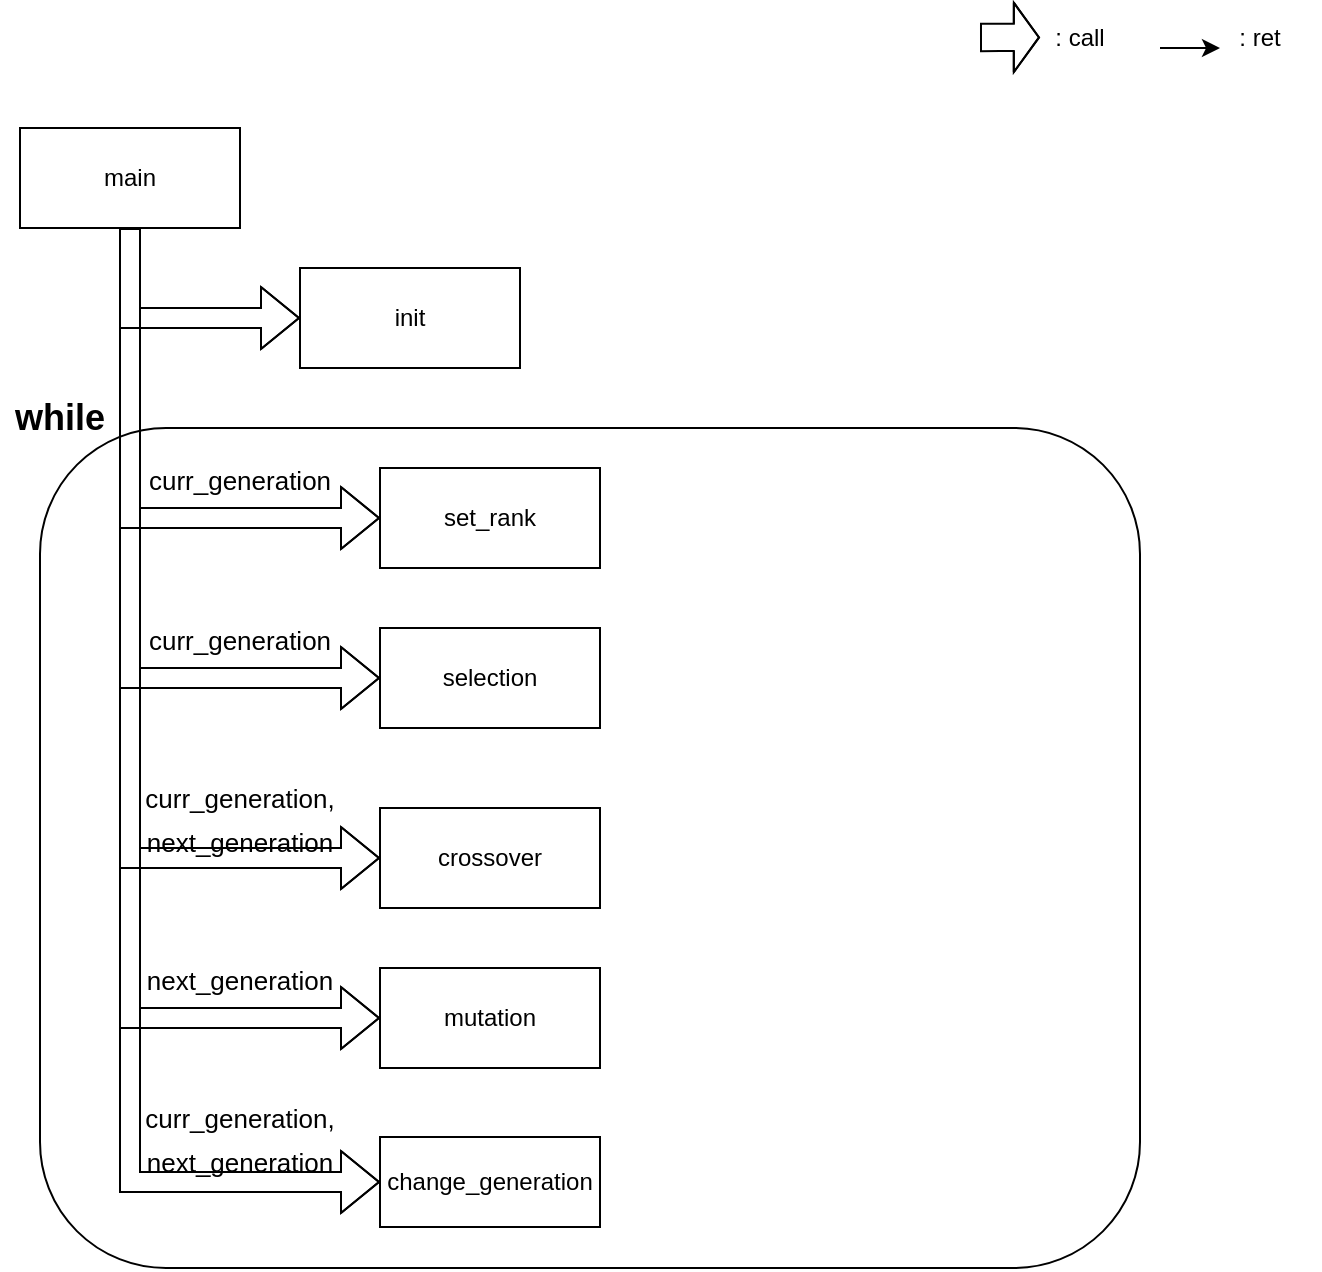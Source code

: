 <mxfile version="15.4.1" type="github">
  <diagram id="n3VAPkxUS_edvvYKPWDh" name="Page-1">
    <mxGraphModel dx="1422" dy="794" grid="1" gridSize="10" guides="1" tooltips="1" connect="1" arrows="1" fold="1" page="1" pageScale="1" pageWidth="827" pageHeight="1169" math="0" shadow="0">
      <root>
        <mxCell id="0" />
        <mxCell id="1" parent="0" />
        <mxCell id="bHY3L9cFRCKoDdG2flHM-1" value="" style="shape=flexArrow;endArrow=classic;html=1;rounded=0;strokeWidth=1;edgeStyle=orthogonalEdgeStyle;width=13.714;endSize=3.863;" parent="1" edge="1">
          <mxGeometry width="50" height="50" relative="1" as="geometry">
            <mxPoint x="620" y="34.71" as="sourcePoint" />
            <mxPoint x="650" y="34.71" as="targetPoint" />
            <Array as="points">
              <mxPoint x="630" y="35" />
              <mxPoint x="630" y="35" />
            </Array>
          </mxGeometry>
        </mxCell>
        <mxCell id="bHY3L9cFRCKoDdG2flHM-2" value=": call" style="text;html=1;strokeColor=none;fillColor=none;align=center;verticalAlign=middle;whiteSpace=wrap;rounded=0;" parent="1" vertex="1">
          <mxGeometry x="640" y="20" width="60" height="30" as="geometry" />
        </mxCell>
        <mxCell id="bHY3L9cFRCKoDdG2flHM-3" value="" style="endArrow=classic;html=1;rounded=0;strokeWidth=1;edgeStyle=orthogonalEdgeStyle;" parent="1" edge="1">
          <mxGeometry width="50" height="50" relative="1" as="geometry">
            <mxPoint x="710" y="40" as="sourcePoint" />
            <mxPoint x="740" y="40" as="targetPoint" />
          </mxGeometry>
        </mxCell>
        <mxCell id="bHY3L9cFRCKoDdG2flHM-4" value=": ret" style="text;html=1;strokeColor=none;fillColor=none;align=center;verticalAlign=middle;whiteSpace=wrap;rounded=0;" parent="1" vertex="1">
          <mxGeometry x="730" y="20" width="60" height="30" as="geometry" />
        </mxCell>
        <mxCell id="bHY3L9cFRCKoDdG2flHM-7" style="edgeStyle=orthogonalEdgeStyle;rounded=0;orthogonalLoop=1;jettySize=auto;html=1;entryX=0;entryY=0.5;entryDx=0;entryDy=0;shape=flexArrow;exitX=0.5;exitY=1;exitDx=0;exitDy=0;" parent="1" source="bHY3L9cFRCKoDdG2flHM-5" target="bHY3L9cFRCKoDdG2flHM-6" edge="1">
          <mxGeometry relative="1" as="geometry">
            <mxPoint x="195" y="140" as="sourcePoint" />
          </mxGeometry>
        </mxCell>
        <mxCell id="bHY3L9cFRCKoDdG2flHM-17" style="edgeStyle=orthogonalEdgeStyle;shape=flexArrow;rounded=0;orthogonalLoop=1;jettySize=auto;html=1;entryX=0;entryY=0.5;entryDx=0;entryDy=0;exitX=0.5;exitY=1;exitDx=0;exitDy=0;" parent="1" source="bHY3L9cFRCKoDdG2flHM-5" target="bHY3L9cFRCKoDdG2flHM-13" edge="1">
          <mxGeometry relative="1" as="geometry" />
        </mxCell>
        <mxCell id="bHY3L9cFRCKoDdG2flHM-18" style="edgeStyle=orthogonalEdgeStyle;shape=flexArrow;rounded=0;orthogonalLoop=1;jettySize=auto;html=1;exitX=0.5;exitY=1;exitDx=0;exitDy=0;entryX=0;entryY=0.5;entryDx=0;entryDy=0;" parent="1" source="bHY3L9cFRCKoDdG2flHM-5" target="bHY3L9cFRCKoDdG2flHM-14" edge="1">
          <mxGeometry relative="1" as="geometry" />
        </mxCell>
        <mxCell id="bHY3L9cFRCKoDdG2flHM-19" style="edgeStyle=orthogonalEdgeStyle;shape=flexArrow;rounded=0;orthogonalLoop=1;jettySize=auto;html=1;entryX=0;entryY=0.5;entryDx=0;entryDy=0;exitX=0.5;exitY=1;exitDx=0;exitDy=0;" parent="1" source="bHY3L9cFRCKoDdG2flHM-5" target="bHY3L9cFRCKoDdG2flHM-15" edge="1">
          <mxGeometry relative="1" as="geometry" />
        </mxCell>
        <mxCell id="bHY3L9cFRCKoDdG2flHM-20" style="edgeStyle=orthogonalEdgeStyle;shape=flexArrow;rounded=0;orthogonalLoop=1;jettySize=auto;html=1;exitX=0.5;exitY=1;exitDx=0;exitDy=0;entryX=0;entryY=0.5;entryDx=0;entryDy=0;" parent="1" source="bHY3L9cFRCKoDdG2flHM-5" target="bHY3L9cFRCKoDdG2flHM-16" edge="1">
          <mxGeometry relative="1" as="geometry" />
        </mxCell>
        <mxCell id="EVrD3dd94230WPvrSxTt-2" style="edgeStyle=orthogonalEdgeStyle;rounded=0;orthogonalLoop=1;jettySize=auto;html=1;exitX=0.5;exitY=1;exitDx=0;exitDy=0;entryX=0;entryY=0.5;entryDx=0;entryDy=0;shape=flexArrow;" edge="1" parent="1" source="bHY3L9cFRCKoDdG2flHM-5" target="EVrD3dd94230WPvrSxTt-1">
          <mxGeometry relative="1" as="geometry" />
        </mxCell>
        <mxCell id="bHY3L9cFRCKoDdG2flHM-5" value="main" style="rounded=0;whiteSpace=wrap;html=1;" parent="1" vertex="1">
          <mxGeometry x="140" y="80" width="110" height="50" as="geometry" />
        </mxCell>
        <mxCell id="bHY3L9cFRCKoDdG2flHM-6" value="init" style="rounded=0;whiteSpace=wrap;html=1;" parent="1" vertex="1">
          <mxGeometry x="280" y="150" width="110" height="50" as="geometry" />
        </mxCell>
        <mxCell id="bHY3L9cFRCKoDdG2flHM-12" value="" style="rounded=1;whiteSpace=wrap;html=1;fillColor=none;strokeColor=default;shadow=0;sketch=0;glass=1;" parent="1" vertex="1">
          <mxGeometry x="150" y="230" width="550" height="420" as="geometry" />
        </mxCell>
        <mxCell id="bHY3L9cFRCKoDdG2flHM-13" value="set_rank" style="rounded=0;whiteSpace=wrap;html=1;" parent="1" vertex="1">
          <mxGeometry x="320" y="250" width="110" height="50" as="geometry" />
        </mxCell>
        <mxCell id="bHY3L9cFRCKoDdG2flHM-14" value="selection&lt;span style=&quot;color: rgba(0 , 0 , 0 , 0) ; font-family: monospace ; font-size: 0px&quot;&gt;%3CmxGraphModel%3E%3Croot%3E%3CmxCell%20id%3D%220%22%2F%3E%3CmxCell%20id%3D%221%22%20parent%3D%220%22%2F%3E%3CmxCell%20id%3D%222%22%20value%3D%22set_rank%22%20style%3D%22rounded%3D0%3BwhiteSpace%3Dwrap%3Bhtml%3D1%3B%22%20vertex%3D%221%22%20parent%3D%221%22%3E%3CmxGeometry%20x%3D%22280%22%20y%3D%22250%22%20width%3D%22110%22%20height%3D%2250%22%20as%3D%22geometry%22%2F%3E%3C%2FmxCell%3E%3C%2Froot%3E%3C%2FmxGraphModel%3E&lt;/span&gt;" style="rounded=0;whiteSpace=wrap;html=1;" parent="1" vertex="1">
          <mxGeometry x="320" y="330" width="110" height="50" as="geometry" />
        </mxCell>
        <mxCell id="bHY3L9cFRCKoDdG2flHM-15" value="crossover" style="rounded=0;whiteSpace=wrap;html=1;" parent="1" vertex="1">
          <mxGeometry x="320" y="420" width="110" height="50" as="geometry" />
        </mxCell>
        <mxCell id="bHY3L9cFRCKoDdG2flHM-16" value="mutation" style="rounded=0;whiteSpace=wrap;html=1;" parent="1" vertex="1">
          <mxGeometry x="320" y="500" width="110" height="50" as="geometry" />
        </mxCell>
        <mxCell id="bHY3L9cFRCKoDdG2flHM-21" value="&lt;b&gt;&lt;font style=&quot;font-size: 18px&quot;&gt;while&lt;/font&gt;&lt;/b&gt;" style="text;html=1;strokeColor=none;fillColor=none;align=center;verticalAlign=middle;whiteSpace=wrap;rounded=0;shadow=0;glass=1;sketch=0;" parent="1" vertex="1">
          <mxGeometry x="130" y="210" width="60" height="30" as="geometry" />
        </mxCell>
        <mxCell id="bHY3L9cFRCKoDdG2flHM-22" value="&lt;font style=&quot;font-size: 13px&quot;&gt;curr_generation&lt;/font&gt;" style="text;html=1;strokeColor=none;fillColor=none;align=center;verticalAlign=middle;whiteSpace=wrap;rounded=0;shadow=0;glass=1;sketch=0;fontSize=18;" parent="1" vertex="1">
          <mxGeometry x="190" y="240" width="120" height="30" as="geometry" />
        </mxCell>
        <mxCell id="EVrD3dd94230WPvrSxTt-1" value="change_generation" style="rounded=0;whiteSpace=wrap;html=1;" vertex="1" parent="1">
          <mxGeometry x="320" y="584.5" width="110" height="45" as="geometry" />
        </mxCell>
        <mxCell id="EVrD3dd94230WPvrSxTt-3" value="&lt;font style=&quot;font-size: 13px&quot;&gt;curr_generation, next_generation&lt;/font&gt;" style="text;html=1;strokeColor=none;fillColor=none;align=center;verticalAlign=middle;whiteSpace=wrap;rounded=0;shadow=0;glass=1;sketch=0;fontSize=18;" vertex="1" parent="1">
          <mxGeometry x="190" y="570" width="120" height="30" as="geometry" />
        </mxCell>
        <mxCell id="EVrD3dd94230WPvrSxTt-4" value="&lt;font style=&quot;font-size: 13px&quot;&gt;curr_generation&lt;/font&gt;" style="text;html=1;strokeColor=none;fillColor=none;align=center;verticalAlign=middle;whiteSpace=wrap;rounded=0;shadow=0;glass=1;sketch=0;fontSize=18;" vertex="1" parent="1">
          <mxGeometry x="190" y="320" width="120" height="30" as="geometry" />
        </mxCell>
        <mxCell id="EVrD3dd94230WPvrSxTt-5" value="&lt;font style=&quot;font-size: 13px&quot;&gt;curr_generation, next_generation&lt;/font&gt;" style="text;html=1;strokeColor=none;fillColor=none;align=center;verticalAlign=middle;whiteSpace=wrap;rounded=0;shadow=0;glass=1;sketch=0;fontSize=18;" vertex="1" parent="1">
          <mxGeometry x="190" y="410" width="120" height="30" as="geometry" />
        </mxCell>
        <mxCell id="EVrD3dd94230WPvrSxTt-6" value="&lt;font style=&quot;font-size: 13px&quot;&gt;next_generation&lt;/font&gt;" style="text;html=1;strokeColor=none;fillColor=none;align=center;verticalAlign=middle;whiteSpace=wrap;rounded=0;shadow=0;glass=1;sketch=0;fontSize=18;" vertex="1" parent="1">
          <mxGeometry x="190" y="490" width="120" height="30" as="geometry" />
        </mxCell>
      </root>
    </mxGraphModel>
  </diagram>
</mxfile>
